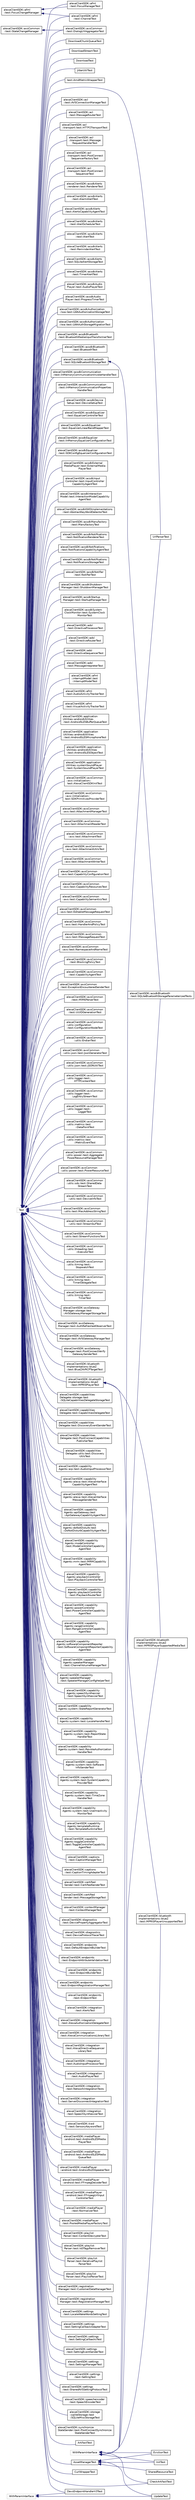 digraph "Graphical Class Hierarchy"
{
 // LATEX_PDF_SIZE
  edge [fontname="Helvetica",fontsize="10",labelfontname="Helvetica",labelfontsize="10"];
  node [fontname="Helvetica",fontsize="10",shape=record];
  rankdir="LR";
  Node1026 [label="alexaClientSDK::afml\l::test::FocusChangeManager",height=0.2,width=0.4,color="black", fillcolor="white", style="filled",URL="$classalexa_client_s_d_k_1_1afml_1_1test_1_1_focus_change_manager.html",tooltip="Manages testing focus changes."];
  Node1026 -> Node146 [dir="back",color="midnightblue",fontsize="10",style="solid",fontname="Helvetica"];
  Node146 [label="alexaClientSDK::afml\l::test::ChannelTest",height=0.2,width=0.4,color="black", fillcolor="white", style="filled",URL="$classalexa_client_s_d_k_1_1afml_1_1test_1_1_channel_test.html",tooltip="Test fixture for testing Channel."];
  Node1026 -> Node147 [dir="back",color="midnightblue",fontsize="10",style="solid",fontname="Helvetica"];
  Node147 [label="alexaClientSDK::afml\l::test::FocusManagerTest",height=0.2,width=0.4,color="black", fillcolor="white", style="filled",URL="$classalexa_client_s_d_k_1_1afml_1_1test_1_1_focus_manager_test.html",tooltip="Test fixture for testing FocusManager."];
  Node351 [label="alexaClientSDK::avsCommon\l::test::StateChangeManager",height=0.2,width=0.4,color="black", fillcolor="white", style="filled",URL="$classalexa_client_s_d_k_1_1avs_common_1_1test_1_1_state_change_manager.html",tooltip="Manages testing state changes."];
  Node351 -> Node169 [dir="back",color="midnightblue",fontsize="10",style="solid",fontname="Helvetica"];
  Node169 [label="alexaClientSDK::avsCommon\l::test::DialogUXAggregatorTest",height=0.2,width=0.4,color="black", fillcolor="white", style="filled",URL="$classalexa_client_s_d_k_1_1avs_common_1_1test_1_1_dialog_u_x_aggregator_test.html",tooltip="Test fixture for testing DialogUXStateAggregator."];
  Node99 [label="Test",height=0.2,width=0.4,color="grey75", fillcolor="white", style="filled",tooltip=" "];
  Node99 -> Node100 [dir="back",color="midnightblue",fontsize="10",style="solid",fontname="Helvetica"];
  Node100 [label="alexaClientSDK::acl\l::test::AVSConnectionManagerTest",height=0.2,width=0.4,color="black", fillcolor="white", style="filled",URL="$classalexa_client_s_d_k_1_1acl_1_1test_1_1_a_v_s_connection_manager_test.html",tooltip="Test harness for AVSConnectionManager class."];
  Node99 -> Node101 [dir="back",color="midnightblue",fontsize="10",style="solid",fontname="Helvetica"];
  Node101 [label="alexaClientSDK::acl\l::test::MessageRouterTest",height=0.2,width=0.4,color="black", fillcolor="white", style="filled",URL="$classalexa_client_s_d_k_1_1acl_1_1test_1_1_message_router_test.html",tooltip=" "];
  Node99 -> Node102 [dir="back",color="midnightblue",fontsize="10",style="solid",fontname="Helvetica"];
  Node102 [label="alexaClientSDK::acl\l::transport::test::HTTP2TransportTest",height=0.2,width=0.4,color="black", fillcolor="white", style="filled",URL="$classalexa_client_s_d_k_1_1acl_1_1transport_1_1test_1_1_h_t_t_p2_transport_test.html",tooltip="Test harness for HTTP2Transport class."];
  Node99 -> Node103 [dir="back",color="midnightblue",fontsize="10",style="solid",fontname="Helvetica"];
  Node103 [label="alexaClientSDK::acl\l::transport::test::Message\lRequestHandlerTest",height=0.2,width=0.4,color="black", fillcolor="white", style="filled",URL="$classalexa_client_s_d_k_1_1acl_1_1transport_1_1test_1_1_message_request_handler_test.html",tooltip=" "];
  Node99 -> Node104 [dir="back",color="midnightblue",fontsize="10",style="solid",fontname="Helvetica"];
  Node104 [label="alexaClientSDK::acl\l::transport::test::PostConnect\lSequencerFactoryTest",height=0.2,width=0.4,color="black", fillcolor="white", style="filled",URL="$classalexa_client_s_d_k_1_1acl_1_1transport_1_1test_1_1_post_connect_sequencer_factory_test.html",tooltip=" "];
  Node99 -> Node105 [dir="back",color="midnightblue",fontsize="10",style="solid",fontname="Helvetica"];
  Node105 [label="alexaClientSDK::acl\l::transport::test::PostConnect\lSequencerTest",height=0.2,width=0.4,color="black", fillcolor="white", style="filled",URL="$classalexa_client_s_d_k_1_1acl_1_1transport_1_1test_1_1_post_connect_sequencer_test.html",tooltip=" "];
  Node99 -> Node106 [dir="back",color="midnightblue",fontsize="10",style="solid",fontname="Helvetica"];
  Node106 [label="alexaClientSDK::acsdkAlerts\l::renderer::test::RendererTest",height=0.2,width=0.4,color="black", fillcolor="white", style="filled",URL="$classalexa_client_s_d_k_1_1acsdk_alerts_1_1renderer_1_1test_1_1_renderer_test.html",tooltip=" "];
  Node99 -> Node107 [dir="back",color="midnightblue",fontsize="10",style="solid",fontname="Helvetica"];
  Node107 [label="alexaClientSDK::acsdkAlerts\l::test::AlarmAlertTest",height=0.2,width=0.4,color="black", fillcolor="white", style="filled",URL="$classalexa_client_s_d_k_1_1acsdk_alerts_1_1test_1_1_alarm_alert_test.html",tooltip=" "];
  Node99 -> Node108 [dir="back",color="midnightblue",fontsize="10",style="solid",fontname="Helvetica"];
  Node108 [label="alexaClientSDK::acsdkAlerts\l::test::AlertsCapabilityAgentTest",height=0.2,width=0.4,color="black", fillcolor="white", style="filled",URL="$classalexa_client_s_d_k_1_1acsdk_alerts_1_1test_1_1_alerts_capability_agent_test.html",tooltip=" "];
  Node99 -> Node109 [dir="back",color="midnightblue",fontsize="10",style="solid",fontname="Helvetica"];
  Node109 [label="alexaClientSDK::acsdkAlerts\l::test::AlertSchedulerTest",height=0.2,width=0.4,color="black", fillcolor="white", style="filled",URL="$classalexa_client_s_d_k_1_1acsdk_alerts_1_1test_1_1_alert_scheduler_test.html",tooltip=" "];
  Node99 -> Node110 [dir="back",color="midnightblue",fontsize="10",style="solid",fontname="Helvetica"];
  Node110 [label="alexaClientSDK::acsdkAlerts\l::test::AlertTest",height=0.2,width=0.4,color="black", fillcolor="white", style="filled",URL="$classalexa_client_s_d_k_1_1acsdk_alerts_1_1test_1_1_alert_test.html",tooltip=" "];
  Node99 -> Node111 [dir="back",color="midnightblue",fontsize="10",style="solid",fontname="Helvetica"];
  Node111 [label="alexaClientSDK::acsdkAlerts\l::test::ReminderAlertTest",height=0.2,width=0.4,color="black", fillcolor="white", style="filled",URL="$classalexa_client_s_d_k_1_1acsdk_alerts_1_1test_1_1_reminder_alert_test.html",tooltip=" "];
  Node99 -> Node112 [dir="back",color="midnightblue",fontsize="10",style="solid",fontname="Helvetica"];
  Node112 [label="alexaClientSDK::acsdkAlerts\l::test::SQLiteAlertStorageTest",height=0.2,width=0.4,color="black", fillcolor="white", style="filled",URL="$classalexa_client_s_d_k_1_1acsdk_alerts_1_1test_1_1_s_q_lite_alert_storage_test.html",tooltip=" "];
  Node99 -> Node113 [dir="back",color="midnightblue",fontsize="10",style="solid",fontname="Helvetica"];
  Node113 [label="alexaClientSDK::acsdkAlerts\l::test::TimerAlertTest",height=0.2,width=0.4,color="black", fillcolor="white", style="filled",URL="$classalexa_client_s_d_k_1_1acsdk_alerts_1_1test_1_1_timer_alert_test.html",tooltip=" "];
  Node99 -> Node114 [dir="back",color="midnightblue",fontsize="10",style="solid",fontname="Helvetica"];
  Node114 [label="alexaClientSDK::acsdkAudio\lPlayer::test::AudioPlayerTest",height=0.2,width=0.4,color="black", fillcolor="white", style="filled",URL="$classalexa_client_s_d_k_1_1acsdk_audio_player_1_1test_1_1_audio_player_test.html",tooltip=" "];
  Node99 -> Node115 [dir="back",color="midnightblue",fontsize="10",style="solid",fontname="Helvetica"];
  Node115 [label="alexaClientSDK::acsdkAudio\lPlayer::test::ProgressTimerTest",height=0.2,width=0.4,color="black", fillcolor="white", style="filled",URL="$classalexa_client_s_d_k_1_1acsdk_audio_player_1_1test_1_1_progress_timer_test.html",tooltip=" "];
  Node99 -> Node116 [dir="back",color="midnightblue",fontsize="10",style="solid",fontname="Helvetica"];
  Node116 [label="alexaClientSDK::acsdkAuthorization\l::lwa::test::LWAAuthorizationStorageTest",height=0.2,width=0.4,color="black", fillcolor="white", style="filled",URL="$classalexa_client_s_d_k_1_1acsdk_authorization_1_1lwa_1_1test_1_1_l_w_a_authorization_storage_test.html",tooltip=" "];
  Node99 -> Node117 [dir="back",color="midnightblue",fontsize="10",style="solid",fontname="Helvetica"];
  Node117 [label="alexaClientSDK::acsdkAuthorization\l::lwa::test::LWAAuthStorageMigrationTest",height=0.2,width=0.4,color="black", fillcolor="white", style="filled",URL="$classalexa_client_s_d_k_1_1acsdk_authorization_1_1lwa_1_1test_1_1_l_w_a_auth_storage_migration_test.html",tooltip=" "];
  Node99 -> Node118 [dir="back",color="midnightblue",fontsize="10",style="solid",fontname="Helvetica"];
  Node118 [label="alexaClientSDK::acsdkBluetooth\l::test::BluetoothMediaInputTransformerTest",height=0.2,width=0.4,color="black", fillcolor="white", style="filled",URL="$classalexa_client_s_d_k_1_1acsdk_bluetooth_1_1test_1_1_bluetooth_media_input_transformer_test.html",tooltip=" "];
  Node99 -> Node119 [dir="back",color="midnightblue",fontsize="10",style="solid",fontname="Helvetica"];
  Node119 [label="alexaClientSDK::acsdkBluetooth\l::test::BluetoothTest",height=0.2,width=0.4,color="black", fillcolor="white", style="filled",URL="$classalexa_client_s_d_k_1_1acsdk_bluetooth_1_1test_1_1_bluetooth_test.html",tooltip=" "];
  Node99 -> Node120 [dir="back",color="midnightblue",fontsize="10",style="solid",fontname="Helvetica"];
  Node120 [label="alexaClientSDK::acsdkBluetooth\l::test::SQLiteBluetoothStorageTest",height=0.2,width=0.4,color="black", fillcolor="white", style="filled",URL="$classalexa_client_s_d_k_1_1acsdk_bluetooth_1_1test_1_1_s_q_lite_bluetooth_storage_test.html",tooltip=" "];
  Node120 -> Node0 [dir="back",color="midnightblue",fontsize="10",style="solid",fontname="Helvetica"];
  Node0 [label="alexaClientSDK::acsdkBluetooth\l::test::SQLiteBluetoothStorageParameterizedTests",height=0.2,width=0.4,color="black", fillcolor="white", style="filled",URL="$classalexa_client_s_d_k_1_1acsdk_bluetooth_1_1test_1_1_s_q_lite_bluetooth_storage_parameterized_tests.html",tooltip="Parameterized tests to test both migrated and newly created databases."];
  Node99 -> Node121 [dir="back",color="midnightblue",fontsize="10",style="solid",fontname="Helvetica"];
  Node121 [label="alexaClientSDK::acsdkCommunication\l::test::InMemoryCommunicationInvokeHandlerTest",height=0.2,width=0.4,color="black", fillcolor="white", style="filled",URL="$classalexa_client_s_d_k_1_1acsdk_communication_1_1test_1_1_in_memory_communication_invoke_handler_test.html",tooltip=" "];
  Node99 -> Node122 [dir="back",color="midnightblue",fontsize="10",style="solid",fontname="Helvetica"];
  Node122 [label="alexaClientSDK::acsdkCommunication\l::test::InMemoryCommunicationProperties\lHandlerTest",height=0.2,width=0.4,color="black", fillcolor="white", style="filled",URL="$classalexa_client_s_d_k_1_1acsdk_communication_1_1test_1_1_in_memory_communication_properties_handler_test.html",tooltip=" "];
  Node99 -> Node123 [dir="back",color="midnightblue",fontsize="10",style="solid",fontname="Helvetica"];
  Node123 [label="alexaClientSDK::acsdkDevice\lSetup::test::DeviceSetupTest",height=0.2,width=0.4,color="black", fillcolor="white", style="filled",URL="$classalexa_client_s_d_k_1_1acsdk_device_setup_1_1test_1_1_device_setup_test.html",tooltip=" "];
  Node99 -> Node124 [dir="back",color="midnightblue",fontsize="10",style="solid",fontname="Helvetica"];
  Node124 [label="alexaClientSDK::acsdkEqualizer\l::test::EqualizerControllerTest",height=0.2,width=0.4,color="black", fillcolor="white", style="filled",URL="$classalexa_client_s_d_k_1_1acsdk_equalizer_1_1test_1_1_equalizer_controller_test.html",tooltip=" "];
  Node99 -> Node125 [dir="back",color="midnightblue",fontsize="10",style="solid",fontname="Helvetica"];
  Node125 [label="alexaClientSDK::acsdkEqualizer\l::test::EqualizerLinearBandMapperTest",height=0.2,width=0.4,color="black", fillcolor="white", style="filled",URL="$classalexa_client_s_d_k_1_1acsdk_equalizer_1_1test_1_1_equalizer_linear_band_mapper_test.html",tooltip=" "];
  Node99 -> Node126 [dir="back",color="midnightblue",fontsize="10",style="solid",fontname="Helvetica"];
  Node126 [label="alexaClientSDK::acsdkEqualizer\l::test::InMemoryEqualizerConfigurationTest",height=0.2,width=0.4,color="black", fillcolor="white", style="filled",URL="$classalexa_client_s_d_k_1_1acsdk_equalizer_1_1test_1_1_in_memory_equalizer_configuration_test.html",tooltip=" "];
  Node99 -> Node127 [dir="back",color="midnightblue",fontsize="10",style="solid",fontname="Helvetica"];
  Node127 [label="alexaClientSDK::acsdkEqualizer\l::test::SDKConfigEqualizerConfigurationTest",height=0.2,width=0.4,color="black", fillcolor="white", style="filled",URL="$classalexa_client_s_d_k_1_1acsdk_equalizer_1_1test_1_1_s_d_k_config_equalizer_configuration_test.html",tooltip=" "];
  Node99 -> Node128 [dir="back",color="midnightblue",fontsize="10",style="solid",fontname="Helvetica"];
  Node128 [label="alexaClientSDK::acsdkExternal\lMediaPlayer::test::ExternalMedia\lPlayerTest",height=0.2,width=0.4,color="black", fillcolor="white", style="filled",URL="$classalexa_client_s_d_k_1_1acsdk_external_media_player_1_1test_1_1_external_media_player_test.html",tooltip=" "];
  Node99 -> Node129 [dir="back",color="midnightblue",fontsize="10",style="solid",fontname="Helvetica"];
  Node129 [label="alexaClientSDK::acsdkInput\lController::test::InputController\lCapabilityAgentTest",height=0.2,width=0.4,color="black", fillcolor="white", style="filled",URL="$classalexa_client_s_d_k_1_1acsdk_input_controller_1_1test_1_1_input_controller_capability_agent_test.html",tooltip="Test harness for InputControllerCapabilityAgentTest class."];
  Node99 -> Node130 [dir="back",color="midnightblue",fontsize="10",style="solid",fontname="Helvetica"];
  Node130 [label="alexaClientSDK::acsdkInteraction\lModel::test::InteractionModelCapability\lAgentTest",height=0.2,width=0.4,color="black", fillcolor="white", style="filled",URL="$classalexa_client_s_d_k_1_1acsdk_interaction_model_1_1test_1_1_interaction_model_capability_agent_test.html",tooltip="Test harness for InteractionModelCapabilityAgent class."];
  Node99 -> Node131 [dir="back",color="midnightblue",fontsize="10",style="solid",fontname="Helvetica"];
  Node131 [label="alexaClientSDK::acsdkKWDImplementations\l::test::AbstractKeyWordDetectorTest",height=0.2,width=0.4,color="black", fillcolor="white", style="filled",URL="$classalexa_client_s_d_k_1_1acsdk_k_w_d_implementations_1_1test_1_1_abstract_key_word_detector_test.html",tooltip=" "];
  Node99 -> Node132 [dir="back",color="midnightblue",fontsize="10",style="solid",fontname="Helvetica"];
  Node132 [label="alexaClientSDK::acsdkManufactory\l::test::ManufactoryTest",height=0.2,width=0.4,color="black", fillcolor="white", style="filled",URL="$classalexa_client_s_d_k_1_1acsdk_manufactory_1_1test_1_1_manufactory_test.html",tooltip=" "];
  Node99 -> Node133 [dir="back",color="midnightblue",fontsize="10",style="solid",fontname="Helvetica"];
  Node133 [label="alexaClientSDK::acsdkNotifications\l::test::NotificationRendererTest",height=0.2,width=0.4,color="black", fillcolor="white", style="filled",URL="$classalexa_client_s_d_k_1_1acsdk_notifications_1_1test_1_1_notification_renderer_test.html",tooltip=" "];
  Node99 -> Node134 [dir="back",color="midnightblue",fontsize="10",style="solid",fontname="Helvetica"];
  Node134 [label="alexaClientSDK::acsdkNotifications\l::test::NotificationsCapabilityAgentTest",height=0.2,width=0.4,color="black", fillcolor="white", style="filled",URL="$classalexa_client_s_d_k_1_1acsdk_notifications_1_1test_1_1_notifications_capability_agent_test.html",tooltip=" "];
  Node99 -> Node135 [dir="back",color="midnightblue",fontsize="10",style="solid",fontname="Helvetica"];
  Node135 [label="alexaClientSDK::acsdkNotifications\l::test::NotificationsStorageTest",height=0.2,width=0.4,color="black", fillcolor="white", style="filled",URL="$classalexa_client_s_d_k_1_1acsdk_notifications_1_1test_1_1_notifications_storage_test.html",tooltip=" "];
  Node99 -> Node136 [dir="back",color="midnightblue",fontsize="10",style="solid",fontname="Helvetica"];
  Node136 [label="alexaClientSDK::acsdkNotifier\l::test::NotifierTest",height=0.2,width=0.4,color="black", fillcolor="white", style="filled",URL="$classalexa_client_s_d_k_1_1acsdk_notifier_1_1test_1_1_notifier_test.html",tooltip=" "];
  Node99 -> Node137 [dir="back",color="midnightblue",fontsize="10",style="solid",fontname="Helvetica"];
  Node137 [label="alexaClientSDK::acsdkShutdown\lManager::test::ShutdownManagerTest",height=0.2,width=0.4,color="black", fillcolor="white", style="filled",URL="$classalexa_client_s_d_k_1_1acsdk_shutdown_manager_1_1test_1_1_shutdown_manager_test.html",tooltip=" "];
  Node99 -> Node138 [dir="back",color="midnightblue",fontsize="10",style="solid",fontname="Helvetica"];
  Node138 [label="alexaClientSDK::acsdkStartup\lManager::test::StartupManagerTest",height=0.2,width=0.4,color="black", fillcolor="white", style="filled",URL="$classalexa_client_s_d_k_1_1acsdk_startup_manager_1_1test_1_1_startup_manager_test.html",tooltip=" "];
  Node99 -> Node139 [dir="back",color="midnightblue",fontsize="10",style="solid",fontname="Helvetica"];
  Node139 [label="alexaClientSDK::acsdkSystem\lClockMonitor::test::SystemClock\lMonitorTest",height=0.2,width=0.4,color="black", fillcolor="white", style="filled",URL="$classalexa_client_s_d_k_1_1acsdk_system_clock_monitor_1_1test_1_1_system_clock_monitor_test.html",tooltip=" "];
  Node99 -> Node140 [dir="back",color="midnightblue",fontsize="10",style="solid",fontname="Helvetica"];
  Node140 [label="alexaClientSDK::adsl\l::test::DirectiveProcessorTest",height=0.2,width=0.4,color="black", fillcolor="white", style="filled",URL="$classalexa_client_s_d_k_1_1adsl_1_1test_1_1_directive_processor_test.html",tooltip=" "];
  Node99 -> Node141 [dir="back",color="midnightblue",fontsize="10",style="solid",fontname="Helvetica"];
  Node141 [label="alexaClientSDK::adsl\l::test::DirectiveRouterTest",height=0.2,width=0.4,color="black", fillcolor="white", style="filled",URL="$classalexa_client_s_d_k_1_1adsl_1_1test_1_1_directive_router_test.html",tooltip=" "];
  Node99 -> Node142 [dir="back",color="midnightblue",fontsize="10",style="solid",fontname="Helvetica"];
  Node142 [label="alexaClientSDK::adsl\l::test::DirectiveSequencerTest",height=0.2,width=0.4,color="black", fillcolor="white", style="filled",URL="$classalexa_client_s_d_k_1_1adsl_1_1test_1_1_directive_sequencer_test.html",tooltip="DirectiveSequencerTest."];
  Node99 -> Node143 [dir="back",color="midnightblue",fontsize="10",style="solid",fontname="Helvetica"];
  Node143 [label="alexaClientSDK::adsl\l::test::MessageIntepreterTest",height=0.2,width=0.4,color="black", fillcolor="white", style="filled",URL="$classalexa_client_s_d_k_1_1adsl_1_1test_1_1_message_intepreter_test.html",tooltip=" "];
  Node99 -> Node144 [dir="back",color="midnightblue",fontsize="10",style="solid",fontname="Helvetica"];
  Node144 [label="alexaClientSDK::afml\l::interruptModel::test\l::InterruptModelTest",height=0.2,width=0.4,color="black", fillcolor="white", style="filled",URL="$classalexa_client_s_d_k_1_1afml_1_1interrupt_model_1_1test_1_1_interrupt_model_test.html",tooltip=" "];
  Node99 -> Node145 [dir="back",color="midnightblue",fontsize="10",style="solid",fontname="Helvetica"];
  Node145 [label="alexaClientSDK::afml\l::test::AudioActivityTrackerTest",height=0.2,width=0.4,color="black", fillcolor="white", style="filled",URL="$classalexa_client_s_d_k_1_1afml_1_1test_1_1_audio_activity_tracker_test.html",tooltip=" "];
  Node99 -> Node146 [dir="back",color="midnightblue",fontsize="10",style="solid",fontname="Helvetica"];
  Node99 -> Node147 [dir="back",color="midnightblue",fontsize="10",style="solid",fontname="Helvetica"];
  Node99 -> Node148 [dir="back",color="midnightblue",fontsize="10",style="solid",fontname="Helvetica"];
  Node148 [label="alexaClientSDK::afml\l::test::VisualActivityTrackerTest",height=0.2,width=0.4,color="black", fillcolor="white", style="filled",URL="$classalexa_client_s_d_k_1_1afml_1_1test_1_1_visual_activity_tracker_test.html",tooltip="Test harness for VisualActivityTrackerTest class."];
  Node99 -> Node149 [dir="back",color="midnightblue",fontsize="10",style="solid",fontname="Helvetica"];
  Node149 [label="alexaClientSDK::application\lUtilities::androidUtilities\l::test::AndroidSLESBufferQueueTest",height=0.2,width=0.4,color="black", fillcolor="white", style="filled",URL="$classalexa_client_s_d_k_1_1application_utilities_1_1android_utilities_1_1test_1_1_android_s_l_e_s_buffer_queue_test.html",tooltip=" "];
  Node99 -> Node150 [dir="back",color="midnightblue",fontsize="10",style="solid",fontname="Helvetica"];
  Node150 [label="alexaClientSDK::application\lUtilities::androidUtilities\l::test::AndroidSLESMicrophoneTest",height=0.2,width=0.4,color="black", fillcolor="white", style="filled",URL="$classalexa_client_s_d_k_1_1application_utilities_1_1android_utilities_1_1test_1_1_android_s_l_e_s_microphone_test.html",tooltip=" "];
  Node99 -> Node151 [dir="back",color="midnightblue",fontsize="10",style="solid",fontname="Helvetica"];
  Node151 [label="alexaClientSDK::application\lUtilities::androidUtilities\l::test::AndroidSLESObjectTest",height=0.2,width=0.4,color="black", fillcolor="white", style="filled",URL="$classalexa_client_s_d_k_1_1application_utilities_1_1android_utilities_1_1test_1_1_android_s_l_e_s_object_test.html",tooltip=" "];
  Node99 -> Node152 [dir="back",color="midnightblue",fontsize="10",style="solid",fontname="Helvetica"];
  Node152 [label="alexaClientSDK::application\lUtilities::systemSoundPlayer\l::test::SystemSoundPlayerTest",height=0.2,width=0.4,color="black", fillcolor="white", style="filled",URL="$classalexa_client_s_d_k_1_1application_utilities_1_1system_sound_player_1_1test_1_1_system_sound_player_test.html",tooltip="SystemSoundPlayerTest unit tests."];
  Node99 -> Node153 [dir="back",color="midnightblue",fontsize="10",style="solid",fontname="Helvetica"];
  Node153 [label="alexaClientSDK::avsCommon\l::avs::initialization::\ltest::AlexaClientSDKInitTest",height=0.2,width=0.4,color="black", fillcolor="white", style="filled",URL="$classalexa_client_s_d_k_1_1avs_common_1_1avs_1_1initialization_1_1test_1_1_alexa_client_s_d_k_init_test.html",tooltip="Test harness for AlexaClientSDKInit class."];
  Node99 -> Node154 [dir="back",color="midnightblue",fontsize="10",style="solid",fontname="Helvetica"];
  Node154 [label="alexaClientSDK::avsCommon\l::avs::initialization::\ltest::SDKPrimitivesProviderTest",height=0.2,width=0.4,color="black", fillcolor="white", style="filled",URL="$classalexa_client_s_d_k_1_1avs_common_1_1avs_1_1initialization_1_1test_1_1_s_d_k_primitives_provider_test.html",tooltip="Test harness for AlexaClientSDKInit class."];
  Node99 -> Node155 [dir="back",color="midnightblue",fontsize="10",style="solid",fontname="Helvetica"];
  Node155 [label="alexaClientSDK::avsCommon\l::avs::test::AttachmentManagerTest",height=0.2,width=0.4,color="black", fillcolor="white", style="filled",URL="$classalexa_client_s_d_k_1_1avs_common_1_1avs_1_1test_1_1_attachment_manager_test.html",tooltip=" "];
  Node99 -> Node156 [dir="back",color="midnightblue",fontsize="10",style="solid",fontname="Helvetica"];
  Node156 [label="alexaClientSDK::avsCommon\l::avs::test::AttachmentReaderTest",height=0.2,width=0.4,color="black", fillcolor="white", style="filled",URL="$classalexa_client_s_d_k_1_1avs_common_1_1avs_1_1test_1_1_attachment_reader_test.html",tooltip=" "];
  Node99 -> Node157 [dir="back",color="midnightblue",fontsize="10",style="solid",fontname="Helvetica"];
  Node157 [label="alexaClientSDK::avsCommon\l::avs::test::AttachmentTest",height=0.2,width=0.4,color="black", fillcolor="white", style="filled",URL="$classalexa_client_s_d_k_1_1avs_common_1_1avs_1_1test_1_1_attachment_test.html",tooltip=" "];
  Node99 -> Node158 [dir="back",color="midnightblue",fontsize="10",style="solid",fontname="Helvetica"];
  Node158 [label="alexaClientSDK::avsCommon\l::avs::test::AttachmentUtilsTest",height=0.2,width=0.4,color="black", fillcolor="white", style="filled",URL="$classalexa_client_s_d_k_1_1avs_common_1_1avs_1_1test_1_1_attachment_utils_test.html",tooltip=" "];
  Node99 -> Node159 [dir="back",color="midnightblue",fontsize="10",style="solid",fontname="Helvetica"];
  Node159 [label="alexaClientSDK::avsCommon\l::avs::test::AttachmentWriterTest",height=0.2,width=0.4,color="black", fillcolor="white", style="filled",URL="$classalexa_client_s_d_k_1_1avs_common_1_1avs_1_1test_1_1_attachment_writer_test.html",tooltip=" "];
  Node99 -> Node160 [dir="back",color="midnightblue",fontsize="10",style="solid",fontname="Helvetica"];
  Node160 [label="alexaClientSDK::avsCommon\l::avs::test::CapabilityConfigurationTest",height=0.2,width=0.4,color="black", fillcolor="white", style="filled",URL="$classalexa_client_s_d_k_1_1avs_common_1_1avs_1_1test_1_1_capability_configuration_test.html",tooltip=" "];
  Node99 -> Node161 [dir="back",color="midnightblue",fontsize="10",style="solid",fontname="Helvetica"];
  Node161 [label="alexaClientSDK::avsCommon\l::avs::test::CapabilityResourcesTest",height=0.2,width=0.4,color="black", fillcolor="white", style="filled",URL="$classalexa_client_s_d_k_1_1avs_common_1_1avs_1_1test_1_1_capability_resources_test.html",tooltip=" "];
  Node99 -> Node162 [dir="back",color="midnightblue",fontsize="10",style="solid",fontname="Helvetica"];
  Node162 [label="alexaClientSDK::avsCommon\l::avs::test::CapabilitySemanticsTest",height=0.2,width=0.4,color="black", fillcolor="white", style="filled",URL="$classalexa_client_s_d_k_1_1avs_common_1_1avs_1_1test_1_1_capability_semantics_test.html",tooltip=" "];
  Node99 -> Node163 [dir="back",color="midnightblue",fontsize="10",style="solid",fontname="Helvetica"];
  Node163 [label="alexaClientSDK::avsCommon\l::avs::test::EditableMessageRequestTest",height=0.2,width=0.4,color="black", fillcolor="white", style="filled",URL="$classalexa_client_s_d_k_1_1avs_common_1_1avs_1_1test_1_1_editable_message_request_test.html",tooltip=" "];
  Node99 -> Node164 [dir="back",color="midnightblue",fontsize="10",style="solid",fontname="Helvetica"];
  Node164 [label="alexaClientSDK::avsCommon\l::avs::test::HandlerAndPolicyTest",height=0.2,width=0.4,color="black", fillcolor="white", style="filled",URL="$classalexa_client_s_d_k_1_1avs_common_1_1avs_1_1test_1_1_handler_and_policy_test.html",tooltip=" "];
  Node99 -> Node165 [dir="back",color="midnightblue",fontsize="10",style="solid",fontname="Helvetica"];
  Node165 [label="alexaClientSDK::avsCommon\l::avs::test::MessageRequestTest",height=0.2,width=0.4,color="black", fillcolor="white", style="filled",URL="$classalexa_client_s_d_k_1_1avs_common_1_1avs_1_1test_1_1_message_request_test.html",tooltip=" "];
  Node99 -> Node166 [dir="back",color="midnightblue",fontsize="10",style="solid",fontname="Helvetica"];
  Node166 [label="alexaClientSDK::avsCommon\l::avs::test::NamespaceAndNameTest",height=0.2,width=0.4,color="black", fillcolor="white", style="filled",URL="$classalexa_client_s_d_k_1_1avs_common_1_1avs_1_1test_1_1_namespace_and_name_test.html",tooltip="NamespaceAndNameTest."];
  Node99 -> Node167 [dir="back",color="midnightblue",fontsize="10",style="solid",fontname="Helvetica"];
  Node167 [label="alexaClientSDK::avsCommon\l::test::BlockingPolicyTest",height=0.2,width=0.4,color="black", fillcolor="white", style="filled",URL="$classalexa_client_s_d_k_1_1avs_common_1_1test_1_1_blocking_policy_test.html",tooltip=" "];
  Node99 -> Node168 [dir="back",color="midnightblue",fontsize="10",style="solid",fontname="Helvetica"];
  Node168 [label="alexaClientSDK::avsCommon\l::test::CapabilityAgentTest",height=0.2,width=0.4,color="black", fillcolor="white", style="filled",URL="$classalexa_client_s_d_k_1_1avs_common_1_1test_1_1_capability_agent_test.html",tooltip=" "];
  Node99 -> Node169 [dir="back",color="midnightblue",fontsize="10",style="solid",fontname="Helvetica"];
  Node99 -> Node170 [dir="back",color="midnightblue",fontsize="10",style="solid",fontname="Helvetica"];
  Node170 [label="alexaClientSDK::avsCommon\l::test::ExceptionEncounteredSenderTest",height=0.2,width=0.4,color="black", fillcolor="white", style="filled",URL="$classalexa_client_s_d_k_1_1avs_common_1_1test_1_1_exception_encountered_sender_test.html",tooltip="Test harness for ExceptionEncounteredSender class."];
  Node99 -> Node171 [dir="back",color="midnightblue",fontsize="10",style="solid",fontname="Helvetica"];
  Node171 [label="alexaClientSDK::avsCommon\l::test::MIMEParserTest",height=0.2,width=0.4,color="black", fillcolor="white", style="filled",URL="$classalexa_client_s_d_k_1_1avs_common_1_1test_1_1_m_i_m_e_parser_test.html",tooltip=" "];
  Node99 -> Node172 [dir="back",color="midnightblue",fontsize="10",style="solid",fontname="Helvetica"];
  Node172 [label="alexaClientSDK::avsCommon\l::test::UUIDGenerationTest",height=0.2,width=0.4,color="black", fillcolor="white", style="filled",URL="$classalexa_client_s_d_k_1_1avs_common_1_1test_1_1_u_u_i_d_generation_test.html",tooltip=" "];
  Node99 -> Node173 [dir="back",color="midnightblue",fontsize="10",style="solid",fontname="Helvetica"];
  Node173 [label="alexaClientSDK::avsCommon\l::utils::configuration\l::test::ConfigurationNodeTest",height=0.2,width=0.4,color="black", fillcolor="white", style="filled",URL="$classalexa_client_s_d_k_1_1avs_common_1_1utils_1_1configuration_1_1test_1_1_configuration_node_test.html",tooltip=" "];
  Node99 -> Node174 [dir="back",color="midnightblue",fontsize="10",style="solid",fontname="Helvetica"];
  Node174 [label="alexaClientSDK::avsCommon\l::utils::EndianTest",height=0.2,width=0.4,color="black", fillcolor="white", style="filled",URL="$classalexa_client_s_d_k_1_1avs_common_1_1utils_1_1_endian_test.html",tooltip=" "];
  Node99 -> Node175 [dir="back",color="midnightblue",fontsize="10",style="solid",fontname="Helvetica"];
  Node175 [label="alexaClientSDK::avsCommon\l::utils::json::test::JsonGeneratorTest",height=0.2,width=0.4,color="black", fillcolor="white", style="filled",URL="$classalexa_client_s_d_k_1_1avs_common_1_1utils_1_1json_1_1test_1_1_json_generator_test.html",tooltip=" "];
  Node99 -> Node176 [dir="back",color="midnightblue",fontsize="10",style="solid",fontname="Helvetica"];
  Node176 [label="alexaClientSDK::avsCommon\l::utils::json::test::JSONUtilTest",height=0.2,width=0.4,color="black", fillcolor="white", style="filled",URL="$classalexa_client_s_d_k_1_1avs_common_1_1utils_1_1json_1_1test_1_1_j_s_o_n_util_test.html",tooltip="Define test fixture for testing AVSMessage."];
  Node99 -> Node177 [dir="back",color="midnightblue",fontsize="10",style="solid",fontname="Helvetica"];
  Node177 [label="alexaClientSDK::avsCommon\l::utils::logger::test::\lHTTPContentTest",height=0.2,width=0.4,color="black", fillcolor="white", style="filled",URL="$classalexa_client_s_d_k_1_1avs_common_1_1utils_1_1logger_1_1test_1_1_h_t_t_p_content_test.html",tooltip=" "];
  Node99 -> Node178 [dir="back",color="midnightblue",fontsize="10",style="solid",fontname="Helvetica"];
  Node178 [label="alexaClientSDK::avsCommon\l::utils::logger::test::\lLogEntryStreamTest",height=0.2,width=0.4,color="black", fillcolor="white", style="filled",URL="$classalexa_client_s_d_k_1_1avs_common_1_1utils_1_1logger_1_1test_1_1_log_entry_stream_test.html",tooltip=" "];
  Node99 -> Node179 [dir="back",color="midnightblue",fontsize="10",style="solid",fontname="Helvetica"];
  Node179 [label="alexaClientSDK::avsCommon\l::utils::logger::test::\lLoggerTest",height=0.2,width=0.4,color="black", fillcolor="white", style="filled",URL="$classalexa_client_s_d_k_1_1avs_common_1_1utils_1_1logger_1_1test_1_1_logger_test.html",tooltip=" "];
  Node99 -> Node180 [dir="back",color="midnightblue",fontsize="10",style="solid",fontname="Helvetica"];
  Node180 [label="alexaClientSDK::avsCommon\l::utils::metrics::test\l::DataPointTest",height=0.2,width=0.4,color="black", fillcolor="white", style="filled",URL="$classalexa_client_s_d_k_1_1avs_common_1_1utils_1_1metrics_1_1test_1_1_data_point_test.html",tooltip=" "];
  Node99 -> Node181 [dir="back",color="midnightblue",fontsize="10",style="solid",fontname="Helvetica"];
  Node181 [label="alexaClientSDK::avsCommon\l::utils::metrics::test\l::MetricEventTest",height=0.2,width=0.4,color="black", fillcolor="white", style="filled",URL="$classalexa_client_s_d_k_1_1avs_common_1_1utils_1_1metrics_1_1test_1_1_metric_event_test.html",tooltip=" "];
  Node99 -> Node182 [dir="back",color="midnightblue",fontsize="10",style="solid",fontname="Helvetica"];
  Node182 [label="alexaClientSDK::avsCommon\l::utils::power::test::Aggregated\lPowerResourceManagerTest",height=0.2,width=0.4,color="black", fillcolor="white", style="filled",URL="$classalexa_client_s_d_k_1_1avs_common_1_1utils_1_1power_1_1test_1_1_aggregated_power_resource_manager_test.html",tooltip=" "];
  Node99 -> Node183 [dir="back",color="midnightblue",fontsize="10",style="solid",fontname="Helvetica"];
  Node183 [label="alexaClientSDK::avsCommon\l::utils::power::test::PowerResourceTest",height=0.2,width=0.4,color="black", fillcolor="white", style="filled",URL="$classalexa_client_s_d_k_1_1avs_common_1_1utils_1_1power_1_1test_1_1_power_resource_test.html",tooltip=" "];
  Node99 -> Node184 [dir="back",color="midnightblue",fontsize="10",style="solid",fontname="Helvetica"];
  Node184 [label="alexaClientSDK::avsCommon\l::utils::sds::test::SharedData\lStreamTest",height=0.2,width=0.4,color="black", fillcolor="white", style="filled",URL="$classalexa_client_s_d_k_1_1avs_common_1_1utils_1_1sds_1_1test_1_1_shared_data_stream_test.html",tooltip="The test harness for the tests below."];
  Node99 -> Node185 [dir="back",color="midnightblue",fontsize="10",style="solid",fontname="Helvetica"];
  Node185 [label="alexaClientSDK::avsCommon\l::utils::test::DeviceInfoTest",height=0.2,width=0.4,color="black", fillcolor="white", style="filled",URL="$classalexa_client_s_d_k_1_1avs_common_1_1utils_1_1test_1_1_device_info_test.html",tooltip=" "];
  Node99 -> Node186 [dir="back",color="midnightblue",fontsize="10",style="solid",fontname="Helvetica"];
  Node186 [label="alexaClientSDK::avsCommon\l::utils::test::MacAddressStringTest",height=0.2,width=0.4,color="black", fillcolor="white", style="filled",URL="$classalexa_client_s_d_k_1_1avs_common_1_1utils_1_1test_1_1_mac_address_string_test.html",tooltip=" "];
  Node99 -> Node187 [dir="back",color="midnightblue",fontsize="10",style="solid",fontname="Helvetica"];
  Node187 [label="alexaClientSDK::avsCommon\l::utils::test::StreambufTest",height=0.2,width=0.4,color="black", fillcolor="white", style="filled",URL="$classalexa_client_s_d_k_1_1avs_common_1_1utils_1_1test_1_1_streambuf_test.html",tooltip=" "];
  Node99 -> Node188 [dir="back",color="midnightblue",fontsize="10",style="solid",fontname="Helvetica"];
  Node188 [label="alexaClientSDK::avsCommon\l::utils::test::StreamFunctionsTest",height=0.2,width=0.4,color="black", fillcolor="white", style="filled",URL="$classalexa_client_s_d_k_1_1avs_common_1_1utils_1_1test_1_1_stream_functions_test.html",tooltip=" "];
  Node99 -> Node189 [dir="back",color="midnightblue",fontsize="10",style="solid",fontname="Helvetica"];
  Node189 [label="alexaClientSDK::avsCommon\l::utils::threading::test\l::ExecutorTest",height=0.2,width=0.4,color="black", fillcolor="white", style="filled",URL="$classalexa_client_s_d_k_1_1avs_common_1_1utils_1_1threading_1_1test_1_1_executor_test.html",tooltip=" "];
  Node99 -> Node190 [dir="back",color="midnightblue",fontsize="10",style="solid",fontname="Helvetica"];
  Node190 [label="alexaClientSDK::avsCommon\l::utils::timing::test::\lStopwatchTest",height=0.2,width=0.4,color="black", fillcolor="white", style="filled",URL="$classalexa_client_s_d_k_1_1avs_common_1_1utils_1_1timing_1_1test_1_1_stopwatch_test.html",tooltip="Test harness for Stopwatch class."];
  Node99 -> Node191 [dir="back",color="midnightblue",fontsize="10",style="solid",fontname="Helvetica"];
  Node191 [label="alexaClientSDK::avsCommon\l::utils::timing::test::\lTimerDelegateTest",height=0.2,width=0.4,color="black", fillcolor="white", style="filled",URL="$classalexa_client_s_d_k_1_1avs_common_1_1utils_1_1timing_1_1test_1_1_timer_delegate_test.html",tooltip=" "];
  Node99 -> Node192 [dir="back",color="midnightblue",fontsize="10",style="solid",fontname="Helvetica"];
  Node192 [label="alexaClientSDK::avsCommon\l::utils::timing::test::\lTimerTest",height=0.2,width=0.4,color="black", fillcolor="white", style="filled",URL="$classalexa_client_s_d_k_1_1avs_common_1_1utils_1_1timing_1_1test_1_1_timer_test.html",tooltip="Test harness for Timer class."];
  Node99 -> Node193 [dir="back",color="midnightblue",fontsize="10",style="solid",fontname="Helvetica"];
  Node193 [label="alexaClientSDK::avsGateway\lManager::storage::test\l::AVSGatewayManagerStorageTest",height=0.2,width=0.4,color="black", fillcolor="white", style="filled",URL="$classalexa_client_s_d_k_1_1avs_gateway_manager_1_1storage_1_1test_1_1_a_v_s_gateway_manager_storage_test.html",tooltip=" "];
  Node99 -> Node194 [dir="back",color="midnightblue",fontsize="10",style="solid",fontname="Helvetica"];
  Node194 [label="alexaClientSDK::avsGateway\lManager::test::AuthRefreshedObserverTest",height=0.2,width=0.4,color="black", fillcolor="white", style="filled",URL="$classalexa_client_s_d_k_1_1avs_gateway_manager_1_1test_1_1_auth_refreshed_observer_test.html",tooltip=" "];
  Node99 -> Node195 [dir="back",color="midnightblue",fontsize="10",style="solid",fontname="Helvetica"];
  Node195 [label="alexaClientSDK::avsGateway\lManager::test::AVSGatewayManagerTest",height=0.2,width=0.4,color="black", fillcolor="white", style="filled",URL="$classalexa_client_s_d_k_1_1avs_gateway_manager_1_1test_1_1_a_v_s_gateway_manager_test.html",tooltip=" "];
  Node99 -> Node196 [dir="back",color="midnightblue",fontsize="10",style="solid",fontname="Helvetica"];
  Node196 [label="alexaClientSDK::avsGateway\lManager::test::PostConnectVerify\lGatewaySenderTest",height=0.2,width=0.4,color="black", fillcolor="white", style="filled",URL="$classalexa_client_s_d_k_1_1avs_gateway_manager_1_1test_1_1_post_connect_verify_gateway_sender_test.html",tooltip=" "];
  Node99 -> Node197 [dir="back",color="midnightblue",fontsize="10",style="solid",fontname="Helvetica"];
  Node197 [label="alexaClientSDK::bluetooth\lImplementations::blueZ\l::test::BlueZAVRCPTargetTest",height=0.2,width=0.4,color="black", fillcolor="white", style="filled",URL="$classalexa_client_s_d_k_1_1bluetooth_implementations_1_1blue_z_1_1test_1_1_blue_z_a_v_r_c_p_target_test.html",tooltip=" "];
  Node99 -> Node198 [dir="back",color="midnightblue",fontsize="10",style="solid",fontname="Helvetica"];
  Node198 [label="alexaClientSDK::bluetooth\lImplementations::blueZ\l::test::MPRISPlayerTest",height=0.2,width=0.4,color="black", fillcolor="white", style="filled",URL="$classalexa_client_s_d_k_1_1bluetooth_implementations_1_1blue_z_1_1test_1_1_m_p_r_i_s_player_test.html",tooltip=" "];
  Node198 -> Node7 [dir="back",color="midnightblue",fontsize="10",style="solid",fontname="Helvetica"];
  Node7 [label="alexaClientSDK::bluetooth\lImplementations::blueZ\l::test::MPRISPlayerSupportedMediaTest",height=0.2,width=0.4,color="black", fillcolor="white", style="filled",URL="$classalexa_client_s_d_k_1_1bluetooth_implementations_1_1blue_z_1_1test_1_1_m_p_r_i_s_player_supported_media_test.html",tooltip="Parameterized test fixture for supported org.mpris.MediaPlayer2.Player DBus Media Methods."];
  Node198 -> Node8 [dir="back",color="midnightblue",fontsize="10",style="solid",fontname="Helvetica"];
  Node8 [label="alexaClientSDK::bluetooth\lImplementations::blueZ\l::test::MPRISPlayerUnsupportedTest",height=0.2,width=0.4,color="black", fillcolor="white", style="filled",URL="$classalexa_client_s_d_k_1_1bluetooth_implementations_1_1blue_z_1_1test_1_1_m_p_r_i_s_player_unsupported_test.html",tooltip="Parameterized test fixture for unsupported DBus Media Methods."];
  Node99 -> Node199 [dir="back",color="midnightblue",fontsize="10",style="solid",fontname="Helvetica"];
  Node199 [label="alexaClientSDK::capabilities\lDelegate::storage::test\l::SQLiteCapabilitiesDelegateStorageTest",height=0.2,width=0.4,color="black", fillcolor="white", style="filled",URL="$classalexa_client_s_d_k_1_1capabilities_delegate_1_1storage_1_1test_1_1_s_q_lite_capabilities_delegate_storage_test.html",tooltip=" "];
  Node99 -> Node200 [dir="back",color="midnightblue",fontsize="10",style="solid",fontname="Helvetica"];
  Node200 [label="alexaClientSDK::capabilities\lDelegate::test::CapabilitiesDelegateTest",height=0.2,width=0.4,color="black", fillcolor="white", style="filled",URL="$classalexa_client_s_d_k_1_1capabilities_delegate_1_1test_1_1_capabilities_delegate_test.html",tooltip=" "];
  Node99 -> Node201 [dir="back",color="midnightblue",fontsize="10",style="solid",fontname="Helvetica"];
  Node201 [label="alexaClientSDK::capabilities\lDelegate::test::DiscoveryEventSenderTest",height=0.2,width=0.4,color="black", fillcolor="white", style="filled",URL="$classalexa_client_s_d_k_1_1capabilities_delegate_1_1test_1_1_discovery_event_sender_test.html",tooltip=" "];
  Node99 -> Node202 [dir="back",color="midnightblue",fontsize="10",style="solid",fontname="Helvetica"];
  Node202 [label="alexaClientSDK::capabilities\lDelegate::test::PostConnectCapabilities\lPublisherTest",height=0.2,width=0.4,color="black", fillcolor="white", style="filled",URL="$classalexa_client_s_d_k_1_1capabilities_delegate_1_1test_1_1_post_connect_capabilities_publisher_test.html",tooltip=" "];
  Node99 -> Node203 [dir="back",color="midnightblue",fontsize="10",style="solid",fontname="Helvetica"];
  Node203 [label="alexaClientSDK::capabilities\lDelegate::utils::test::Discovery\lUtilsTest",height=0.2,width=0.4,color="black", fillcolor="white", style="filled",URL="$classalexa_client_s_d_k_1_1capabilities_delegate_1_1utils_1_1test_1_1_discovery_utils_test.html",tooltip=" "];
  Node99 -> Node204 [dir="back",color="midnightblue",fontsize="10",style="solid",fontname="Helvetica"];
  Node204 [label="alexaClientSDK::capability\lAgents::aip::test::AudioInputProcessorTest",height=0.2,width=0.4,color="black", fillcolor="white", style="filled",URL="$classalexa_client_s_d_k_1_1capability_agents_1_1aip_1_1test_1_1_audio_input_processor_test.html",tooltip="Test harness for AudioInputProcessor class."];
  Node99 -> Node205 [dir="back",color="midnightblue",fontsize="10",style="solid",fontname="Helvetica"];
  Node205 [label="alexaClientSDK::capability\lAgents::alexa::test::AlexaInterface\lCapabilityAgentTest",height=0.2,width=0.4,color="black", fillcolor="white", style="filled",URL="$classalexa_client_s_d_k_1_1capability_agents_1_1alexa_1_1test_1_1_alexa_interface_capability_agent_test.html",tooltip=" "];
  Node99 -> Node206 [dir="back",color="midnightblue",fontsize="10",style="solid",fontname="Helvetica"];
  Node206 [label="alexaClientSDK::capability\lAgents::alexa::test::AlexaInterface\lMessageSenderTest",height=0.2,width=0.4,color="black", fillcolor="white", style="filled",URL="$classalexa_client_s_d_k_1_1capability_agents_1_1alexa_1_1test_1_1_alexa_interface_message_sender_test.html",tooltip="Test harness for AlexaInterfaceMessageSender class."];
  Node99 -> Node207 [dir="back",color="midnightblue",fontsize="10",style="solid",fontname="Helvetica"];
  Node207 [label="alexaClientSDK::capability\lAgents::apiGateway::test\l::ApiGatewayCapabilityAgentTest",height=0.2,width=0.4,color="black", fillcolor="white", style="filled",URL="$classalexa_client_s_d_k_1_1capability_agents_1_1api_gateway_1_1test_1_1_api_gateway_capability_agent_test.html",tooltip=" "];
  Node99 -> Node208 [dir="back",color="midnightblue",fontsize="10",style="solid",fontname="Helvetica"];
  Node208 [label="alexaClientSDK::capability\lAgents::doNotDisturb::test\l::DoNotDisturbCapabilityAgentTest",height=0.2,width=0.4,color="black", fillcolor="white", style="filled",URL="$classalexa_client_s_d_k_1_1capability_agents_1_1do_not_disturb_1_1test_1_1_do_not_disturb_capability_agent_test.html",tooltip="Test harness for DoNotDisturbCapabilityAgent class."];
  Node99 -> Node209 [dir="back",color="midnightblue",fontsize="10",style="solid",fontname="Helvetica"];
  Node209 [label="alexaClientSDK::capability\lAgents::modeController\l::test::ModeControllerCapability\lAgentTest",height=0.2,width=0.4,color="black", fillcolor="white", style="filled",URL="$classalexa_client_s_d_k_1_1capability_agents_1_1mode_controller_1_1test_1_1_mode_controller_capability_agent_test.html",tooltip=" "];
  Node99 -> Node210 [dir="back",color="midnightblue",fontsize="10",style="solid",fontname="Helvetica"];
  Node210 [label="alexaClientSDK::capability\lAgents::mrm::test::MRMCapability\lAgentTest",height=0.2,width=0.4,color="black", fillcolor="white", style="filled",URL="$classalexa_client_s_d_k_1_1capability_agents_1_1mrm_1_1test_1_1_m_r_m_capability_agent_test.html",tooltip="Test harness for MRMCapabilityAgent class."];
  Node99 -> Node211 [dir="back",color="midnightblue",fontsize="10",style="solid",fontname="Helvetica"];
  Node211 [label="alexaClientSDK::capability\lAgents::playbackController\l::test::PlaybackControllerTest",height=0.2,width=0.4,color="black", fillcolor="white", style="filled",URL="$classalexa_client_s_d_k_1_1capability_agents_1_1playback_controller_1_1test_1_1_playback_controller_test.html",tooltip="Test harness for StateSynchronizer class."];
  Node99 -> Node212 [dir="back",color="midnightblue",fontsize="10",style="solid",fontname="Helvetica"];
  Node212 [label="alexaClientSDK::capability\lAgents::playbackController\l::test::PlaybackRouterTest",height=0.2,width=0.4,color="black", fillcolor="white", style="filled",URL="$classalexa_client_s_d_k_1_1capability_agents_1_1playback_controller_1_1test_1_1_playback_router_test.html",tooltip=" "];
  Node99 -> Node213 [dir="back",color="midnightblue",fontsize="10",style="solid",fontname="Helvetica"];
  Node213 [label="alexaClientSDK::capability\lAgents::powerController\l::test::PowerControllerCapability\lAgentTest",height=0.2,width=0.4,color="black", fillcolor="white", style="filled",URL="$classalexa_client_s_d_k_1_1capability_agents_1_1power_controller_1_1test_1_1_power_controller_capability_agent_test.html",tooltip=" "];
  Node99 -> Node214 [dir="back",color="midnightblue",fontsize="10",style="solid",fontname="Helvetica"];
  Node214 [label="alexaClientSDK::capability\lAgents::rangeController\l::test::RangeControllerCapability\lAgentTest",height=0.2,width=0.4,color="black", fillcolor="white", style="filled",URL="$classalexa_client_s_d_k_1_1capability_agents_1_1range_controller_1_1test_1_1_range_controller_capability_agent_test.html",tooltip=" "];
  Node99 -> Node215 [dir="back",color="midnightblue",fontsize="10",style="solid",fontname="Helvetica"];
  Node215 [label="alexaClientSDK::capability\lAgents::softwareComponentReporter\l::test::SoftwareComponentReporterCapability\lAgentTest",height=0.2,width=0.4,color="black", fillcolor="white", style="filled",URL="$classalexa_client_s_d_k_1_1capability_agents_1_1software_component_reporter_1_1test_1_1_software95d22c205ece481ff726970d12260929.html",tooltip=" "];
  Node99 -> Node216 [dir="back",color="midnightblue",fontsize="10",style="solid",fontname="Helvetica"];
  Node216 [label="alexaClientSDK::capability\lAgents::speakerManager\l::test::ChannelVolumeManagerTest",height=0.2,width=0.4,color="black", fillcolor="white", style="filled",URL="$classalexa_client_s_d_k_1_1capability_agents_1_1speaker_manager_1_1test_1_1_channel_volume_manager_test.html",tooltip=" "];
  Node99 -> Node217 [dir="back",color="midnightblue",fontsize="10",style="solid",fontname="Helvetica"];
  Node217 [label="alexaClientSDK::capability\lAgents::speakerManager\l::test::SpeakerManagerConfigHelperTest",height=0.2,width=0.4,color="black", fillcolor="white", style="filled",URL="$classalexa_client_s_d_k_1_1capability_agents_1_1speaker_manager_1_1test_1_1_speaker_manager_config_helper_test.html",tooltip=" "];
  Node99 -> Node218 [dir="back",color="midnightblue",fontsize="10",style="solid",fontname="Helvetica"];
  Node218 [label="alexaClientSDK::capability\lAgents::speechSynthesizer\l::test::SpeechSynthesizerTest",height=0.2,width=0.4,color="black", fillcolor="white", style="filled",URL="$classalexa_client_s_d_k_1_1capability_agents_1_1speech_synthesizer_1_1test_1_1_speech_synthesizer_test.html",tooltip=" "];
  Node99 -> Node219 [dir="back",color="midnightblue",fontsize="10",style="solid",fontname="Helvetica"];
  Node219 [label="alexaClientSDK::capability\lAgents::system::StateReportGeneratorTest",height=0.2,width=0.4,color="black", fillcolor="white", style="filled",URL="$classalexa_client_s_d_k_1_1capability_agents_1_1system_1_1_state_report_generator_test.html",tooltip=" "];
  Node99 -> Node220 [dir="back",color="midnightblue",fontsize="10",style="solid",fontname="Helvetica"];
  Node220 [label="alexaClientSDK::capability\lAgents::system::test::LocaleHandlerTest",height=0.2,width=0.4,color="black", fillcolor="white", style="filled",URL="$classalexa_client_s_d_k_1_1capability_agents_1_1system_1_1test_1_1_locale_handler_test.html",tooltip=" "];
  Node99 -> Node221 [dir="back",color="midnightblue",fontsize="10",style="solid",fontname="Helvetica"];
  Node221 [label="alexaClientSDK::capability\lAgents::system::test::ReportState\lHandlerTest",height=0.2,width=0.4,color="black", fillcolor="white", style="filled",URL="$classalexa_client_s_d_k_1_1capability_agents_1_1system_1_1test_1_1_report_state_handler_test.html",tooltip=" "];
  Node99 -> Node222 [dir="back",color="midnightblue",fontsize="10",style="solid",fontname="Helvetica"];
  Node222 [label="alexaClientSDK::capability\lAgents::system::test::RevokeAuthorization\lHandlerTest",height=0.2,width=0.4,color="black", fillcolor="white", style="filled",URL="$classalexa_client_s_d_k_1_1capability_agents_1_1system_1_1test_1_1_revoke_authorization_handler_test.html",tooltip="Test harness for RevokeAuthorizationHandler class."];
  Node99 -> Node223 [dir="back",color="midnightblue",fontsize="10",style="solid",fontname="Helvetica"];
  Node223 [label="alexaClientSDK::capability\lAgents::system::test::Software\lInfoSenderTest",height=0.2,width=0.4,color="black", fillcolor="white", style="filled",URL="$classalexa_client_s_d_k_1_1capability_agents_1_1system_1_1test_1_1_software_info_sender_test.html",tooltip="Test harness for SoftwareInfoSender class."];
  Node99 -> Node224 [dir="back",color="midnightblue",fontsize="10",style="solid",fontname="Helvetica"];
  Node224 [label="alexaClientSDK::capability\lAgents::system::test::SystemCapability\lProviderTest",height=0.2,width=0.4,color="black", fillcolor="white", style="filled",URL="$classalexa_client_s_d_k_1_1capability_agents_1_1system_1_1test_1_1_system_capability_provider_test.html",tooltip="Test harness for SystemCapabilityProvider."];
  Node99 -> Node225 [dir="back",color="midnightblue",fontsize="10",style="solid",fontname="Helvetica"];
  Node225 [label="alexaClientSDK::capability\lAgents::system::test::TimeZone\lHandlerTest",height=0.2,width=0.4,color="black", fillcolor="white", style="filled",URL="$classalexa_client_s_d_k_1_1capability_agents_1_1system_1_1test_1_1_time_zone_handler_test.html",tooltip=" "];
  Node99 -> Node226 [dir="back",color="midnightblue",fontsize="10",style="solid",fontname="Helvetica"];
  Node226 [label="alexaClientSDK::capability\lAgents::system::test::UserInactivity\lMonitorTest",height=0.2,width=0.4,color="black", fillcolor="white", style="filled",URL="$classalexa_client_s_d_k_1_1capability_agents_1_1system_1_1test_1_1_user_inactivity_monitor_test.html",tooltip="Test harness for UserInactivityMonitor class."];
  Node99 -> Node227 [dir="back",color="midnightblue",fontsize="10",style="solid",fontname="Helvetica"];
  Node227 [label="alexaClientSDK::capability\lAgents::templateRuntime\l::test::TemplateRuntimeTest",height=0.2,width=0.4,color="black", fillcolor="white", style="filled",URL="$classalexa_client_s_d_k_1_1capability_agents_1_1template_runtime_1_1test_1_1_template_runtime_test.html",tooltip="Test harness for TemplateRuntime class."];
  Node99 -> Node228 [dir="back",color="midnightblue",fontsize="10",style="solid",fontname="Helvetica"];
  Node228 [label="alexaClientSDK::capability\lAgents::toggleController\l::test::ToggleControllerCapability\lAgentTest",height=0.2,width=0.4,color="black", fillcolor="white", style="filled",URL="$classalexa_client_s_d_k_1_1capability_agents_1_1toggle_controller_1_1test_1_1_toggle_controller_capability_agent_test.html",tooltip=" "];
  Node99 -> Node229 [dir="back",color="midnightblue",fontsize="10",style="solid",fontname="Helvetica"];
  Node229 [label="alexaClientSDK::captions\l::test::CaptionManagerTest",height=0.2,width=0.4,color="black", fillcolor="white", style="filled",URL="$classalexa_client_s_d_k_1_1captions_1_1test_1_1_caption_manager_test.html",tooltip=" "];
  Node99 -> Node230 [dir="back",color="midnightblue",fontsize="10",style="solid",fontname="Helvetica"];
  Node230 [label="alexaClientSDK::captions\l::test::CaptionTimingAdapterTest",height=0.2,width=0.4,color="black", fillcolor="white", style="filled",URL="$classalexa_client_s_d_k_1_1captions_1_1test_1_1_caption_timing_adapter_test.html",tooltip=" "];
  Node99 -> Node231 [dir="back",color="midnightblue",fontsize="10",style="solid",fontname="Helvetica"];
  Node231 [label="alexaClientSDK::certified\lSender::test::CertifiedSenderTest",height=0.2,width=0.4,color="black", fillcolor="white", style="filled",URL="$classalexa_client_s_d_k_1_1certified_sender_1_1test_1_1_certified_sender_test.html",tooltip=" "];
  Node99 -> Node232 [dir="back",color="midnightblue",fontsize="10",style="solid",fontname="Helvetica"];
  Node232 [label="alexaClientSDK::certified\lSender::test::MessageStorageTest",height=0.2,width=0.4,color="black", fillcolor="white", style="filled",URL="$classalexa_client_s_d_k_1_1certified_sender_1_1test_1_1_message_storage_test.html",tooltip=" "];
  Node99 -> Node233 [dir="back",color="midnightblue",fontsize="10",style="solid",fontname="Helvetica"];
  Node233 [label="alexaClientSDK::contextManager\l::test::ContextManagerTest",height=0.2,width=0.4,color="black", fillcolor="white", style="filled",URL="$classalexa_client_s_d_k_1_1context_manager_1_1test_1_1_context_manager_test.html",tooltip="Context Manager Test."];
  Node99 -> Node234 [dir="back",color="midnightblue",fontsize="10",style="solid",fontname="Helvetica"];
  Node234 [label="alexaClientSDK::diagnostics\l::test::DevicePropertyAggregatorTest",height=0.2,width=0.4,color="black", fillcolor="white", style="filled",URL="$classalexa_client_s_d_k_1_1diagnostics_1_1test_1_1_device_property_aggregator_test.html",tooltip=" "];
  Node99 -> Node235 [dir="back",color="midnightblue",fontsize="10",style="solid",fontname="Helvetica"];
  Node235 [label="alexaClientSDK::diagnostics\l::test::DeviceProtocolTracerTest",height=0.2,width=0.4,color="black", fillcolor="white", style="filled",URL="$classalexa_client_s_d_k_1_1diagnostics_1_1test_1_1_device_protocol_tracer_test.html",tooltip=" "];
  Node99 -> Node236 [dir="back",color="midnightblue",fontsize="10",style="solid",fontname="Helvetica"];
  Node236 [label="alexaClientSDK::endpoints\l::test::DefaultEndpointBuilderTest",height=0.2,width=0.4,color="black", fillcolor="white", style="filled",URL="$classalexa_client_s_d_k_1_1endpoints_1_1test_1_1_default_endpoint_builder_test.html",tooltip="Test harness for EndpointBuilder class."];
  Node99 -> Node237 [dir="back",color="midnightblue",fontsize="10",style="solid",fontname="Helvetica"];
  Node237 [label="alexaClientSDK::endpoints\l::test::EndpointAttributeValidationTest",height=0.2,width=0.4,color="black", fillcolor="white", style="filled",URL="$classalexa_client_s_d_k_1_1endpoints_1_1test_1_1_endpoint_attribute_validation_test.html",tooltip=" "];
  Node99 -> Node238 [dir="back",color="midnightblue",fontsize="10",style="solid",fontname="Helvetica"];
  Node238 [label="alexaClientSDK::endpoints\l::test::EndpointBuilderTest",height=0.2,width=0.4,color="black", fillcolor="white", style="filled",URL="$classalexa_client_s_d_k_1_1endpoints_1_1test_1_1_endpoint_builder_test.html",tooltip="Test harness for EndpointBuilder class."];
  Node99 -> Node239 [dir="back",color="midnightblue",fontsize="10",style="solid",fontname="Helvetica"];
  Node239 [label="alexaClientSDK::endpoints\l::test::EndpointRegistrationManagerTest",height=0.2,width=0.4,color="black", fillcolor="white", style="filled",URL="$classalexa_client_s_d_k_1_1endpoints_1_1test_1_1_endpoint_registration_manager_test.html",tooltip=" "];
  Node99 -> Node240 [dir="back",color="midnightblue",fontsize="10",style="solid",fontname="Helvetica"];
  Node240 [label="alexaClientSDK::endpoints\l::test::EndpointTest",height=0.2,width=0.4,color="black", fillcolor="white", style="filled",URL="$classalexa_client_s_d_k_1_1endpoints_1_1test_1_1_endpoint_test.html",tooltip="Test harness for Endpoint class."];
  Node99 -> Node241 [dir="back",color="midnightblue",fontsize="10",style="solid",fontname="Helvetica"];
  Node241 [label="alexaClientSDK::integration\l::test::AlertsTest",height=0.2,width=0.4,color="black", fillcolor="white", style="filled",URL="$classalexa_client_s_d_k_1_1integration_1_1test_1_1_alerts_test.html",tooltip=" "];
  Node99 -> Node242 [dir="back",color="midnightblue",fontsize="10",style="solid",fontname="Helvetica"];
  Node242 [label="alexaClientSDK::integration\l::test::AlexaAuthorizationDelegateTest",height=0.2,width=0.4,color="black", fillcolor="white", style="filled",URL="$classalexa_client_s_d_k_1_1integration_1_1test_1_1_alexa_authorization_delegate_test.html",tooltip=" "];
  Node99 -> Node243 [dir="back",color="midnightblue",fontsize="10",style="solid",fontname="Helvetica"];
  Node243 [label="alexaClientSDK::integration\l::test::AlexaCommunicationsLibraryTest",height=0.2,width=0.4,color="black", fillcolor="white", style="filled",URL="$classalexa_client_s_d_k_1_1integration_1_1test_1_1_alexa_communications_library_test.html",tooltip=" "];
  Node99 -> Node244 [dir="back",color="midnightblue",fontsize="10",style="solid",fontname="Helvetica"];
  Node244 [label="alexaClientSDK::integration\l::test::AlexaDirectiveSequencer\lLibraryTest",height=0.2,width=0.4,color="black", fillcolor="white", style="filled",URL="$classalexa_client_s_d_k_1_1integration_1_1test_1_1_alexa_directive_sequencer_library_test.html",tooltip=" "];
  Node99 -> Node245 [dir="back",color="midnightblue",fontsize="10",style="solid",fontname="Helvetica"];
  Node245 [label="alexaClientSDK::integration\l::test::AudioInputProcessorTest",height=0.2,width=0.4,color="black", fillcolor="white", style="filled",URL="$classalexa_client_s_d_k_1_1integration_1_1test_1_1_audio_input_processor_test.html",tooltip=" "];
  Node99 -> Node246 [dir="back",color="midnightblue",fontsize="10",style="solid",fontname="Helvetica"];
  Node246 [label="alexaClientSDK::integration\l::test::AudioPlayerTest",height=0.2,width=0.4,color="black", fillcolor="white", style="filled",URL="$classalexa_client_s_d_k_1_1integration_1_1test_1_1_audio_player_test.html",tooltip=" "];
  Node99 -> Node247 [dir="back",color="midnightblue",fontsize="10",style="solid",fontname="Helvetica"];
  Node247 [label="alexaClientSDK::integration\l::test::NetworkIntegrationTests",height=0.2,width=0.4,color="black", fillcolor="white", style="filled",URL="$classalexa_client_s_d_k_1_1integration_1_1test_1_1_network_integration_tests.html",tooltip=" "];
  Node99 -> Node248 [dir="back",color="midnightblue",fontsize="10",style="solid",fontname="Helvetica"];
  Node248 [label="alexaClientSDK::integration\l::test::ServerDisconnectIntegrationTest",height=0.2,width=0.4,color="black", fillcolor="white", style="filled",URL="$classalexa_client_s_d_k_1_1integration_1_1test_1_1_server_disconnect_integration_test.html",tooltip=" "];
  Node99 -> Node249 [dir="back",color="midnightblue",fontsize="10",style="solid",fontname="Helvetica"];
  Node249 [label="alexaClientSDK::integration\l::test::SpeechSynthesizerTest",height=0.2,width=0.4,color="black", fillcolor="white", style="filled",URL="$classalexa_client_s_d_k_1_1integration_1_1test_1_1_speech_synthesizer_test.html",tooltip=" "];
  Node99 -> Node250 [dir="back",color="midnightblue",fontsize="10",style="solid",fontname="Helvetica"];
  Node250 [label="alexaClientSDK::kwd\l::test::SensoryKeywordTest",height=0.2,width=0.4,color="black", fillcolor="white", style="filled",URL="$classalexa_client_s_d_k_1_1kwd_1_1test_1_1_sensory_keyword_test.html",tooltip=" "];
  Node99 -> Node251 [dir="back",color="midnightblue",fontsize="10",style="solid",fontname="Helvetica"];
  Node251 [label="alexaClientSDK::mediaPlayer\l::android::test::AndroidSLESMedia\lPlayerTest",height=0.2,width=0.4,color="black", fillcolor="white", style="filled",URL="$classalexa_client_s_d_k_1_1media_player_1_1android_1_1test_1_1_android_s_l_e_s_media_player_test.html",tooltip=" "];
  Node99 -> Node252 [dir="back",color="midnightblue",fontsize="10",style="solid",fontname="Helvetica"];
  Node252 [label="alexaClientSDK::mediaPlayer\l::android::test::AndroidSLESMedia\lQueueTest",height=0.2,width=0.4,color="black", fillcolor="white", style="filled",URL="$classalexa_client_s_d_k_1_1media_player_1_1android_1_1test_1_1_android_s_l_e_s_media_queue_test.html",tooltip=" "];
  Node99 -> Node253 [dir="back",color="midnightblue",fontsize="10",style="solid",fontname="Helvetica"];
  Node253 [label="alexaClientSDK::mediaPlayer\l::android::test::AndroidSLESSpeakerTest",height=0.2,width=0.4,color="black", fillcolor="white", style="filled",URL="$classalexa_client_s_d_k_1_1media_player_1_1android_1_1test_1_1_android_s_l_e_s_speaker_test.html",tooltip=" "];
  Node99 -> Node254 [dir="back",color="midnightblue",fontsize="10",style="solid",fontname="Helvetica"];
  Node254 [label="alexaClientSDK::mediaPlayer\l::android::test::FFmpegDecoderTest",height=0.2,width=0.4,color="black", fillcolor="white", style="filled",URL="$classalexa_client_s_d_k_1_1media_player_1_1android_1_1test_1_1_f_fmpeg_decoder_test.html",tooltip=" "];
  Node99 -> Node255 [dir="back",color="midnightblue",fontsize="10",style="solid",fontname="Helvetica"];
  Node255 [label="alexaClientSDK::mediaPlayer\l::android::test::FFmpegUrlInput\lControllerTest",height=0.2,width=0.4,color="black", fillcolor="white", style="filled",URL="$classalexa_client_s_d_k_1_1media_player_1_1android_1_1test_1_1_f_fmpeg_url_input_controller_test.html",tooltip=" "];
  Node99 -> Node256 [dir="back",color="midnightblue",fontsize="10",style="solid",fontname="Helvetica"];
  Node256 [label="alexaClientSDK::mediaPlayer\l::test::NormalizerTest",height=0.2,width=0.4,color="black", fillcolor="white", style="filled",URL="$classalexa_client_s_d_k_1_1media_player_1_1test_1_1_normalizer_test.html",tooltip=" "];
  Node99 -> Node257 [dir="back",color="midnightblue",fontsize="10",style="solid",fontname="Helvetica"];
  Node257 [label="alexaClientSDK::mediaPlayer\l::test::PooledMediaPlayerFactoryTest",height=0.2,width=0.4,color="black", fillcolor="white", style="filled",URL="$classalexa_client_s_d_k_1_1media_player_1_1test_1_1_pooled_media_player_factory_test.html",tooltip=" "];
  Node99 -> Node258 [dir="back",color="midnightblue",fontsize="10",style="solid",fontname="Helvetica"];
  Node258 [label="alexaClientSDK::playlist\lParser::test::ContentDecrypterTest",height=0.2,width=0.4,color="black", fillcolor="white", style="filled",URL="$classalexa_client_s_d_k_1_1playlist_parser_1_1test_1_1_content_decrypter_test.html",tooltip="Test class for ContentDecrypter class."];
  Node99 -> Node259 [dir="back",color="midnightblue",fontsize="10",style="solid",fontname="Helvetica"];
  Node259 [label="alexaClientSDK::playlist\lParser::test::Id3TagsRemoverTest",height=0.2,width=0.4,color="black", fillcolor="white", style="filled",URL="$classalexa_client_s_d_k_1_1playlist_parser_1_1test_1_1_id3_tags_remover_test.html",tooltip="Test class for Id3TagsRemoverTest class."];
  Node99 -> Node260 [dir="back",color="midnightblue",fontsize="10",style="solid",fontname="Helvetica"];
  Node260 [label="alexaClientSDK::playlist\lParser::test::IterativePlaylist\lParserTest",height=0.2,width=0.4,color="black", fillcolor="white", style="filled",URL="$classalexa_client_s_d_k_1_1playlist_parser_1_1test_1_1_iterative_playlist_parser_test.html",tooltip=" "];
  Node99 -> Node261 [dir="back",color="midnightblue",fontsize="10",style="solid",fontname="Helvetica"];
  Node261 [label="alexaClientSDK::playlist\lParser::test::PlaylistParserTest",height=0.2,width=0.4,color="black", fillcolor="white", style="filled",URL="$classalexa_client_s_d_k_1_1playlist_parser_1_1test_1_1_playlist_parser_test.html",tooltip=" "];
  Node99 -> Node262 [dir="back",color="midnightblue",fontsize="10",style="solid",fontname="Helvetica"];
  Node262 [label="alexaClientSDK::registration\lManager::test::CustomerDataManagerTest",height=0.2,width=0.4,color="black", fillcolor="white", style="filled",URL="$classalexa_client_s_d_k_1_1registration_manager_1_1test_1_1_customer_data_manager_test.html",tooltip=" "];
  Node99 -> Node263 [dir="back",color="midnightblue",fontsize="10",style="solid",fontname="Helvetica"];
  Node263 [label="alexaClientSDK::registration\lManager::test::RegistrationManagerTest",height=0.2,width=0.4,color="black", fillcolor="white", style="filled",URL="$classalexa_client_s_d_k_1_1registration_manager_1_1test_1_1_registration_manager_test.html",tooltip=" "];
  Node99 -> Node264 [dir="back",color="midnightblue",fontsize="10",style="solid",fontname="Helvetica"];
  Node264 [label="alexaClientSDK::settings\l::test::LocaleWakeWordsSettingTest",height=0.2,width=0.4,color="black", fillcolor="white", style="filled",URL="$classalexa_client_s_d_k_1_1settings_1_1test_1_1_locale_wake_words_setting_test.html",tooltip=" "];
  Node99 -> Node265 [dir="back",color="midnightblue",fontsize="10",style="solid",fontname="Helvetica"];
  Node265 [label="alexaClientSDK::settings\l::test::SettingCallbackAdapterTest",height=0.2,width=0.4,color="black", fillcolor="white", style="filled",URL="$classalexa_client_s_d_k_1_1settings_1_1test_1_1_setting_callback_adapter_test.html",tooltip=" "];
  Node99 -> Node266 [dir="back",color="midnightblue",fontsize="10",style="solid",fontname="Helvetica"];
  Node266 [label="alexaClientSDK::settings\l::test::SettingCallbacksTest",height=0.2,width=0.4,color="black", fillcolor="white", style="filled",URL="$classalexa_client_s_d_k_1_1settings_1_1test_1_1_setting_callbacks_test.html",tooltip=" "];
  Node99 -> Node267 [dir="back",color="midnightblue",fontsize="10",style="solid",fontname="Helvetica"];
  Node267 [label="alexaClientSDK::settings\l::test::SettingEventSenderTest",height=0.2,width=0.4,color="black", fillcolor="white", style="filled",URL="$classalexa_client_s_d_k_1_1settings_1_1test_1_1_setting_event_sender_test.html",tooltip=" "];
  Node99 -> Node268 [dir="back",color="midnightblue",fontsize="10",style="solid",fontname="Helvetica"];
  Node268 [label="alexaClientSDK::settings\l::test::SettingsManagerTest",height=0.2,width=0.4,color="black", fillcolor="white", style="filled",URL="$classalexa_client_s_d_k_1_1settings_1_1test_1_1_settings_manager_test.html",tooltip="Test class."];
  Node99 -> Node269 [dir="back",color="midnightblue",fontsize="10",style="solid",fontname="Helvetica"];
  Node269 [label="alexaClientSDK::settings\l::test::SettingTest",height=0.2,width=0.4,color="black", fillcolor="white", style="filled",URL="$classalexa_client_s_d_k_1_1settings_1_1test_1_1_setting_test.html",tooltip=" "];
  Node99 -> Node270 [dir="back",color="midnightblue",fontsize="10",style="solid",fontname="Helvetica"];
  Node270 [label="alexaClientSDK::settings\l::test::SharedAVSSettingProtocolTest",height=0.2,width=0.4,color="black", fillcolor="white", style="filled",URL="$classalexa_client_s_d_k_1_1settings_1_1test_1_1_shared_a_v_s_setting_protocol_test.html",tooltip=" "];
  Node99 -> Node271 [dir="back",color="midnightblue",fontsize="10",style="solid",fontname="Helvetica"];
  Node271 [label="alexaClientSDK::speechencoder\l::test::SpeechEncoderTest",height=0.2,width=0.4,color="black", fillcolor="white", style="filled",URL="$classalexa_client_s_d_k_1_1speechencoder_1_1test_1_1_speech_encoder_test.html",tooltip=" "];
  Node99 -> Node272 [dir="back",color="midnightblue",fontsize="10",style="solid",fontname="Helvetica"];
  Node272 [label="alexaClientSDK::storage\l::sqliteStorage::test\l::SQLiteMiscStorageTest",height=0.2,width=0.4,color="black", fillcolor="white", style="filled",URL="$classalexa_client_s_d_k_1_1storage_1_1sqlite_storage_1_1test_1_1_s_q_lite_misc_storage_test.html",tooltip=" "];
  Node99 -> Node273 [dir="back",color="midnightblue",fontsize="10",style="solid",fontname="Helvetica"];
  Node273 [label="alexaClientSDK::synchronize\lStateSender::test::PostConnectSynchronize\lStateSenderTest",height=0.2,width=0.4,color="black", fillcolor="white", style="filled",URL="$classalexa_client_s_d_k_1_1synchronize_state_sender_1_1test_1_1_post_connect_synchronize_state_sender_test.html",tooltip=" "];
  Node99 -> Node274 [dir="back",color="midnightblue",fontsize="10",style="solid",fontname="Helvetica"];
  Node274 [label="ArtifactTest",height=0.2,width=0.4,color="black", fillcolor="white", style="filled",URL="$class_artifact_test.html",tooltip=" "];
  Node99 -> Node275 [dir="back",color="midnightblue",fontsize="10",style="solid",fontname="Helvetica"];
  Node275 [label="AssetManagerTest",height=0.2,width=0.4,color="black", fillcolor="white", style="filled",URL="$class_asset_manager_test.html",tooltip=" "];
  Node275 -> Node10 [dir="back",color="midnightblue",fontsize="10",style="solid",fontname="Helvetica"];
  Node10 [label="EvictionTest",height=0.2,width=0.4,color="black", fillcolor="white", style="filled",URL="$class_eviction_test.html",tooltip=" "];
  Node275 -> Node11 [dir="back",color="midnightblue",fontsize="10",style="solid",fontname="Helvetica"];
  Node11 [label="InitTest",height=0.2,width=0.4,color="black", fillcolor="white", style="filled",URL="$class_init_test.html",tooltip=" "];
  Node275 -> Node276 [dir="back",color="midnightblue",fontsize="10",style="solid",fontname="Helvetica"];
  Node276 [label="SharedResourceTest",height=0.2,width=0.4,color="black", fillcolor="white", style="filled",URL="$class_shared_resource_test.html",tooltip=" "];
  Node275 -> Node15 [dir="back",color="midnightblue",fontsize="10",style="solid",fontname="Helvetica"];
  Node15 [label="UpdateTest",height=0.2,width=0.4,color="black", fillcolor="white", style="filled",URL="$class_update_test.html",tooltip=" "];
  Node99 -> Node9 [dir="back",color="midnightblue",fontsize="10",style="solid",fontname="Helvetica"];
  Node9 [label="CheckArtifactTest",height=0.2,width=0.4,color="black", fillcolor="white", style="filled",URL="$class_check_artifact_test.html",tooltip=" "];
  Node99 -> Node277 [dir="back",color="midnightblue",fontsize="10",style="solid",fontname="Helvetica"];
  Node277 [label="CurlWrapperTest",height=0.2,width=0.4,color="black", fillcolor="white", style="filled",URL="$class_curl_wrapper_test.html",tooltip=" "];
  Node99 -> Node14 [dir="back",color="midnightblue",fontsize="10",style="solid",fontname="Helvetica"];
  Node14 [label="DavsEndpointHandlerV3Test",height=0.2,width=0.4,color="black", fillcolor="white", style="filled",URL="$class_davs_endpoint_handler_v3_test.html",tooltip=" "];
  Node99 -> Node278 [dir="back",color="midnightblue",fontsize="10",style="solid",fontname="Helvetica"];
  Node278 [label="DownloadChunkQueueTest",height=0.2,width=0.4,color="black", fillcolor="white", style="filled",URL="$class_download_chunk_queue_test.html",tooltip=" "];
  Node99 -> Node279 [dir="back",color="midnightblue",fontsize="10",style="solid",fontname="Helvetica"];
  Node279 [label="DownloadStreamTest",height=0.2,width=0.4,color="black", fillcolor="white", style="filled",URL="$class_download_stream_test.html",tooltip=" "];
  Node99 -> Node280 [dir="back",color="midnightblue",fontsize="10",style="solid",fontname="Helvetica"];
  Node280 [label="DownloadTest",height=0.2,width=0.4,color="black", fillcolor="white", style="filled",URL="$class_download_test.html",tooltip=" "];
  Node99 -> Node281 [dir="back",color="midnightblue",fontsize="10",style="solid",fontname="Helvetica"];
  Node281 [label="JitterUtilTest",height=0.2,width=0.4,color="black", fillcolor="white", style="filled",URL="$class_jitter_util_test.html",tooltip=" "];
  Node99 -> Node282 [dir="back",color="midnightblue",fontsize="10",style="solid",fontname="Helvetica"];
  Node282 [label="test::AmdMetricWrapperTest",height=0.2,width=0.4,color="black", fillcolor="white", style="filled",URL="$classtest_1_1_amd_metric_wrapper_test.html",tooltip=" "];
  Node99 -> Node12 [dir="back",color="midnightblue",fontsize="10",style="solid",fontname="Helvetica"];
  Node12 [label="UrlParserTest",height=0.2,width=0.4,color="black", fillcolor="white", style="filled",URL="$class_url_parser_test.html",tooltip=" "];
  Node13 [label="WithParamInterface",height=0.2,width=0.4,color="grey75", fillcolor="white", style="filled",tooltip=" "];
  Node13 -> Node14 [dir="back",color="midnightblue",fontsize="10",style="solid",fontname="Helvetica"];
  Node13 -> Node15 [dir="back",color="midnightblue",fontsize="10",style="solid",fontname="Helvetica"];
  Node5 [label="WithParamInterface",height=0.2,width=0.4,color="grey75", fillcolor="white", style="filled",tooltip=" "];
  Node5 -> Node0 [dir="back",color="midnightblue",fontsize="10",style="solid",fontname="Helvetica"];
  Node5 -> Node7 [dir="back",color="midnightblue",fontsize="10",style="solid",fontname="Helvetica"];
  Node5 -> Node8 [dir="back",color="midnightblue",fontsize="10",style="solid",fontname="Helvetica"];
  Node5 -> Node9 [dir="back",color="midnightblue",fontsize="10",style="solid",fontname="Helvetica"];
  Node5 -> Node10 [dir="back",color="midnightblue",fontsize="10",style="solid",fontname="Helvetica"];
  Node5 -> Node11 [dir="back",color="midnightblue",fontsize="10",style="solid",fontname="Helvetica"];
  Node5 -> Node12 [dir="back",color="midnightblue",fontsize="10",style="solid",fontname="Helvetica"];
}
